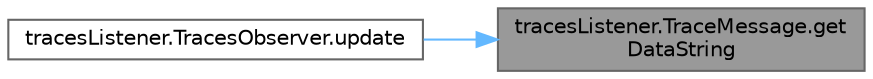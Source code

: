 digraph "tracesListener.TraceMessage.getDataString"
{
 // LATEX_PDF_SIZE
  bgcolor="transparent";
  edge [fontname=Helvetica,fontsize=10,labelfontname=Helvetica,labelfontsize=10];
  node [fontname=Helvetica,fontsize=10,shape=box,height=0.2,width=0.4];
  rankdir="RL";
  Node1 [id="Node000001",label="tracesListener.TraceMessage.get\lDataString",height=0.2,width=0.4,color="gray40", fillcolor="grey60", style="filled", fontcolor="black",tooltip=" "];
  Node1 -> Node2 [id="edge1_Node000001_Node000002",dir="back",color="steelblue1",style="solid",tooltip=" "];
  Node2 [id="Node000002",label="tracesListener.TracesObserver.update",height=0.2,width=0.4,color="grey40", fillcolor="white", style="filled",URL="$classtraces_listener_1_1_traces_observer.html#a6eeee0aaa80828de7b563096e752020d",tooltip=" "];
}
